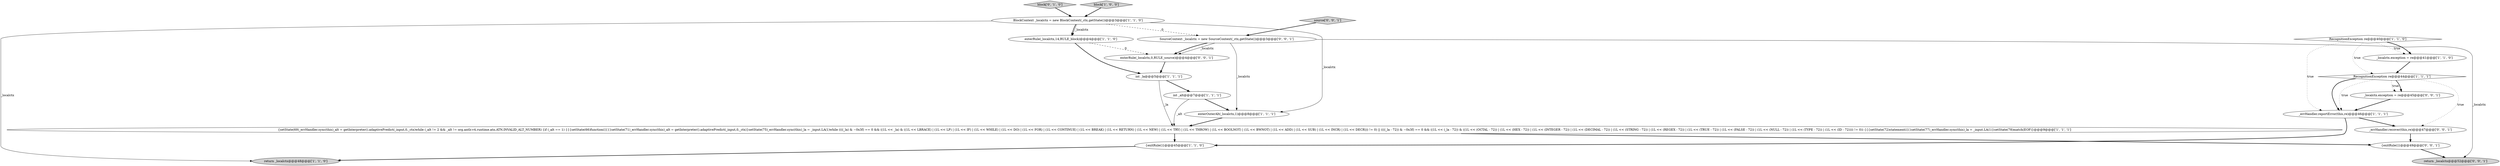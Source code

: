 digraph {
18 [style = filled, label = "{exitRule()}@@@49@@@['0', '0', '1']", fillcolor = white, shape = ellipse image = "AAA0AAABBB3BBB"];
11 [style = filled, label = "enterRule(_localctx,14,RULE_block)@@@4@@@['1', '1', '0']", fillcolor = white, shape = ellipse image = "AAA0AAABBB1BBB"];
0 [style = filled, label = "int _alt@@@7@@@['1', '1', '1']", fillcolor = white, shape = ellipse image = "AAA0AAABBB1BBB"];
17 [style = filled, label = "_errHandler.recover(this,re)@@@47@@@['0', '0', '1']", fillcolor = white, shape = ellipse image = "AAA0AAABBB3BBB"];
5 [style = filled, label = "_localctx.exception = re@@@41@@@['1', '1', '0']", fillcolor = white, shape = ellipse image = "AAA0AAABBB1BBB"];
1 [style = filled, label = "RecognitionException re@@@44@@@['1', '1', '1']", fillcolor = white, shape = diamond image = "AAA0AAABBB1BBB"];
8 [style = filled, label = "return _localctx@@@48@@@['1', '1', '0']", fillcolor = lightgray, shape = ellipse image = "AAA0AAABBB1BBB"];
19 [style = filled, label = "return _localctx@@@52@@@['0', '0', '1']", fillcolor = lightgray, shape = ellipse image = "AAA0AAABBB3BBB"];
10 [style = filled, label = "BlockContext _localctx = new BlockContext(_ctx,getState())@@@3@@@['1', '1', '0']", fillcolor = white, shape = ellipse image = "AAA0AAABBB1BBB"];
7 [style = filled, label = "enterOuterAlt(_localctx,1)@@@8@@@['1', '1', '1']", fillcolor = white, shape = ellipse image = "AAA0AAABBB1BBB"];
3 [style = filled, label = "_errHandler.reportError(this,re)@@@46@@@['1', '1', '1']", fillcolor = white, shape = ellipse image = "AAA0AAABBB1BBB"];
6 [style = filled, label = "RecognitionException re@@@40@@@['1', '1', '0']", fillcolor = white, shape = diamond image = "AAA0AAABBB1BBB"];
15 [style = filled, label = "source['0', '0', '1']", fillcolor = lightgray, shape = diamond image = "AAA0AAABBB3BBB"];
13 [style = filled, label = "block['0', '1', '0']", fillcolor = lightgray, shape = diamond image = "AAA0AAABBB2BBB"];
14 [style = filled, label = "SourceContext _localctx = new SourceContext(_ctx,getState())@@@3@@@['0', '0', '1']", fillcolor = white, shape = ellipse image = "AAA0AAABBB3BBB"];
9 [style = filled, label = "int _la@@@5@@@['1', '1', '1']", fillcolor = white, shape = ellipse image = "AAA0AAABBB1BBB"];
4 [style = filled, label = "block['1', '0', '0']", fillcolor = lightgray, shape = diamond image = "AAA0AAABBB1BBB"];
16 [style = filled, label = "_localctx.exception = re@@@45@@@['0', '0', '1']", fillcolor = white, shape = ellipse image = "AAA0AAABBB3BBB"];
20 [style = filled, label = "enterRule(_localctx,0,RULE_source)@@@4@@@['0', '0', '1']", fillcolor = white, shape = ellipse image = "AAA0AAABBB3BBB"];
12 [style = filled, label = "{setState(69)_errHandler.sync(this)_alt = getInterpreter().adaptivePredict(_input,0,_ctx)while (_alt != 2 && _alt != org.antlr.v4.runtime.atn.ATN.INVALID_ALT_NUMBER) {if (_alt == 1) {{{setState(66)function()}}}setState(71)_errHandler.sync(this)_alt = getInterpreter().adaptivePredict(_input,0,_ctx)}setState(75)_errHandler.sync(this)_la = _input.LA(1)while ((((_la) & ~0x3f) == 0 && ((1L << _la) & ((1L << LBRACE) | (1L << LP) | (1L << IF) | (1L << WHILE) | (1L << DO) | (1L << FOR) | (1L << CONTINUE) | (1L << BREAK) | (1L << RETURN) | (1L << NEW) | (1L << TRY) | (1L << THROW) | (1L << BOOLNOT) | (1L << BWNOT) | (1L << ADD) | (1L << SUB) | (1L << INCR) | (1L << DECR))) != 0) || ((((_la - 72)) & ~0x3f) == 0 && ((1L << (_la - 72)) & ((1L << (OCTAL - 72)) | (1L << (HEX - 72)) | (1L << (INTEGER - 72)) | (1L << (DECIMAL - 72)) | (1L << (STRING - 72)) | (1L << (REGEX - 72)) | (1L << (TRUE - 72)) | (1L << (FALSE - 72)) | (1L << (NULL - 72)) | (1L << (TYPE - 72)) | (1L << (ID - 72)))) != 0)) {{{setState(72)statement()}}setState(77)_errHandler.sync(this)_la = _input.LA(1)}setState(78)match(EOF)}@@@9@@@['1', '1', '1']", fillcolor = white, shape = ellipse image = "AAA0AAABBB1BBB"];
2 [style = filled, label = "{exitRule()}@@@45@@@['1', '1', '0']", fillcolor = white, shape = ellipse image = "AAA0AAABBB1BBB"];
11->20 [style = dashed, label="0"];
3->2 [style = bold, label=""];
10->14 [style = dashed, label="0"];
0->7 [style = bold, label=""];
17->18 [style = bold, label=""];
12->2 [style = bold, label=""];
5->1 [style = bold, label=""];
6->1 [style = dotted, label="true"];
11->9 [style = bold, label=""];
10->11 [style = solid, label="_localctx"];
14->7 [style = solid, label="_localctx"];
10->11 [style = bold, label=""];
9->0 [style = bold, label=""];
1->17 [style = dotted, label="true"];
2->8 [style = bold, label=""];
9->12 [style = solid, label="_la"];
6->5 [style = dotted, label="true"];
3->17 [style = bold, label=""];
1->3 [style = bold, label=""];
1->3 [style = dotted, label="true"];
7->12 [style = bold, label=""];
10->7 [style = solid, label="_localctx"];
14->19 [style = solid, label="_localctx"];
18->19 [style = bold, label=""];
16->3 [style = bold, label=""];
15->14 [style = bold, label=""];
12->18 [style = bold, label=""];
6->5 [style = bold, label=""];
6->3 [style = dotted, label="true"];
1->16 [style = dotted, label="true"];
4->10 [style = bold, label=""];
14->20 [style = solid, label="_localctx"];
20->9 [style = bold, label=""];
13->10 [style = bold, label=""];
1->16 [style = bold, label=""];
10->8 [style = solid, label="_localctx"];
14->20 [style = bold, label=""];
0->12 [style = solid, label="_alt"];
}
